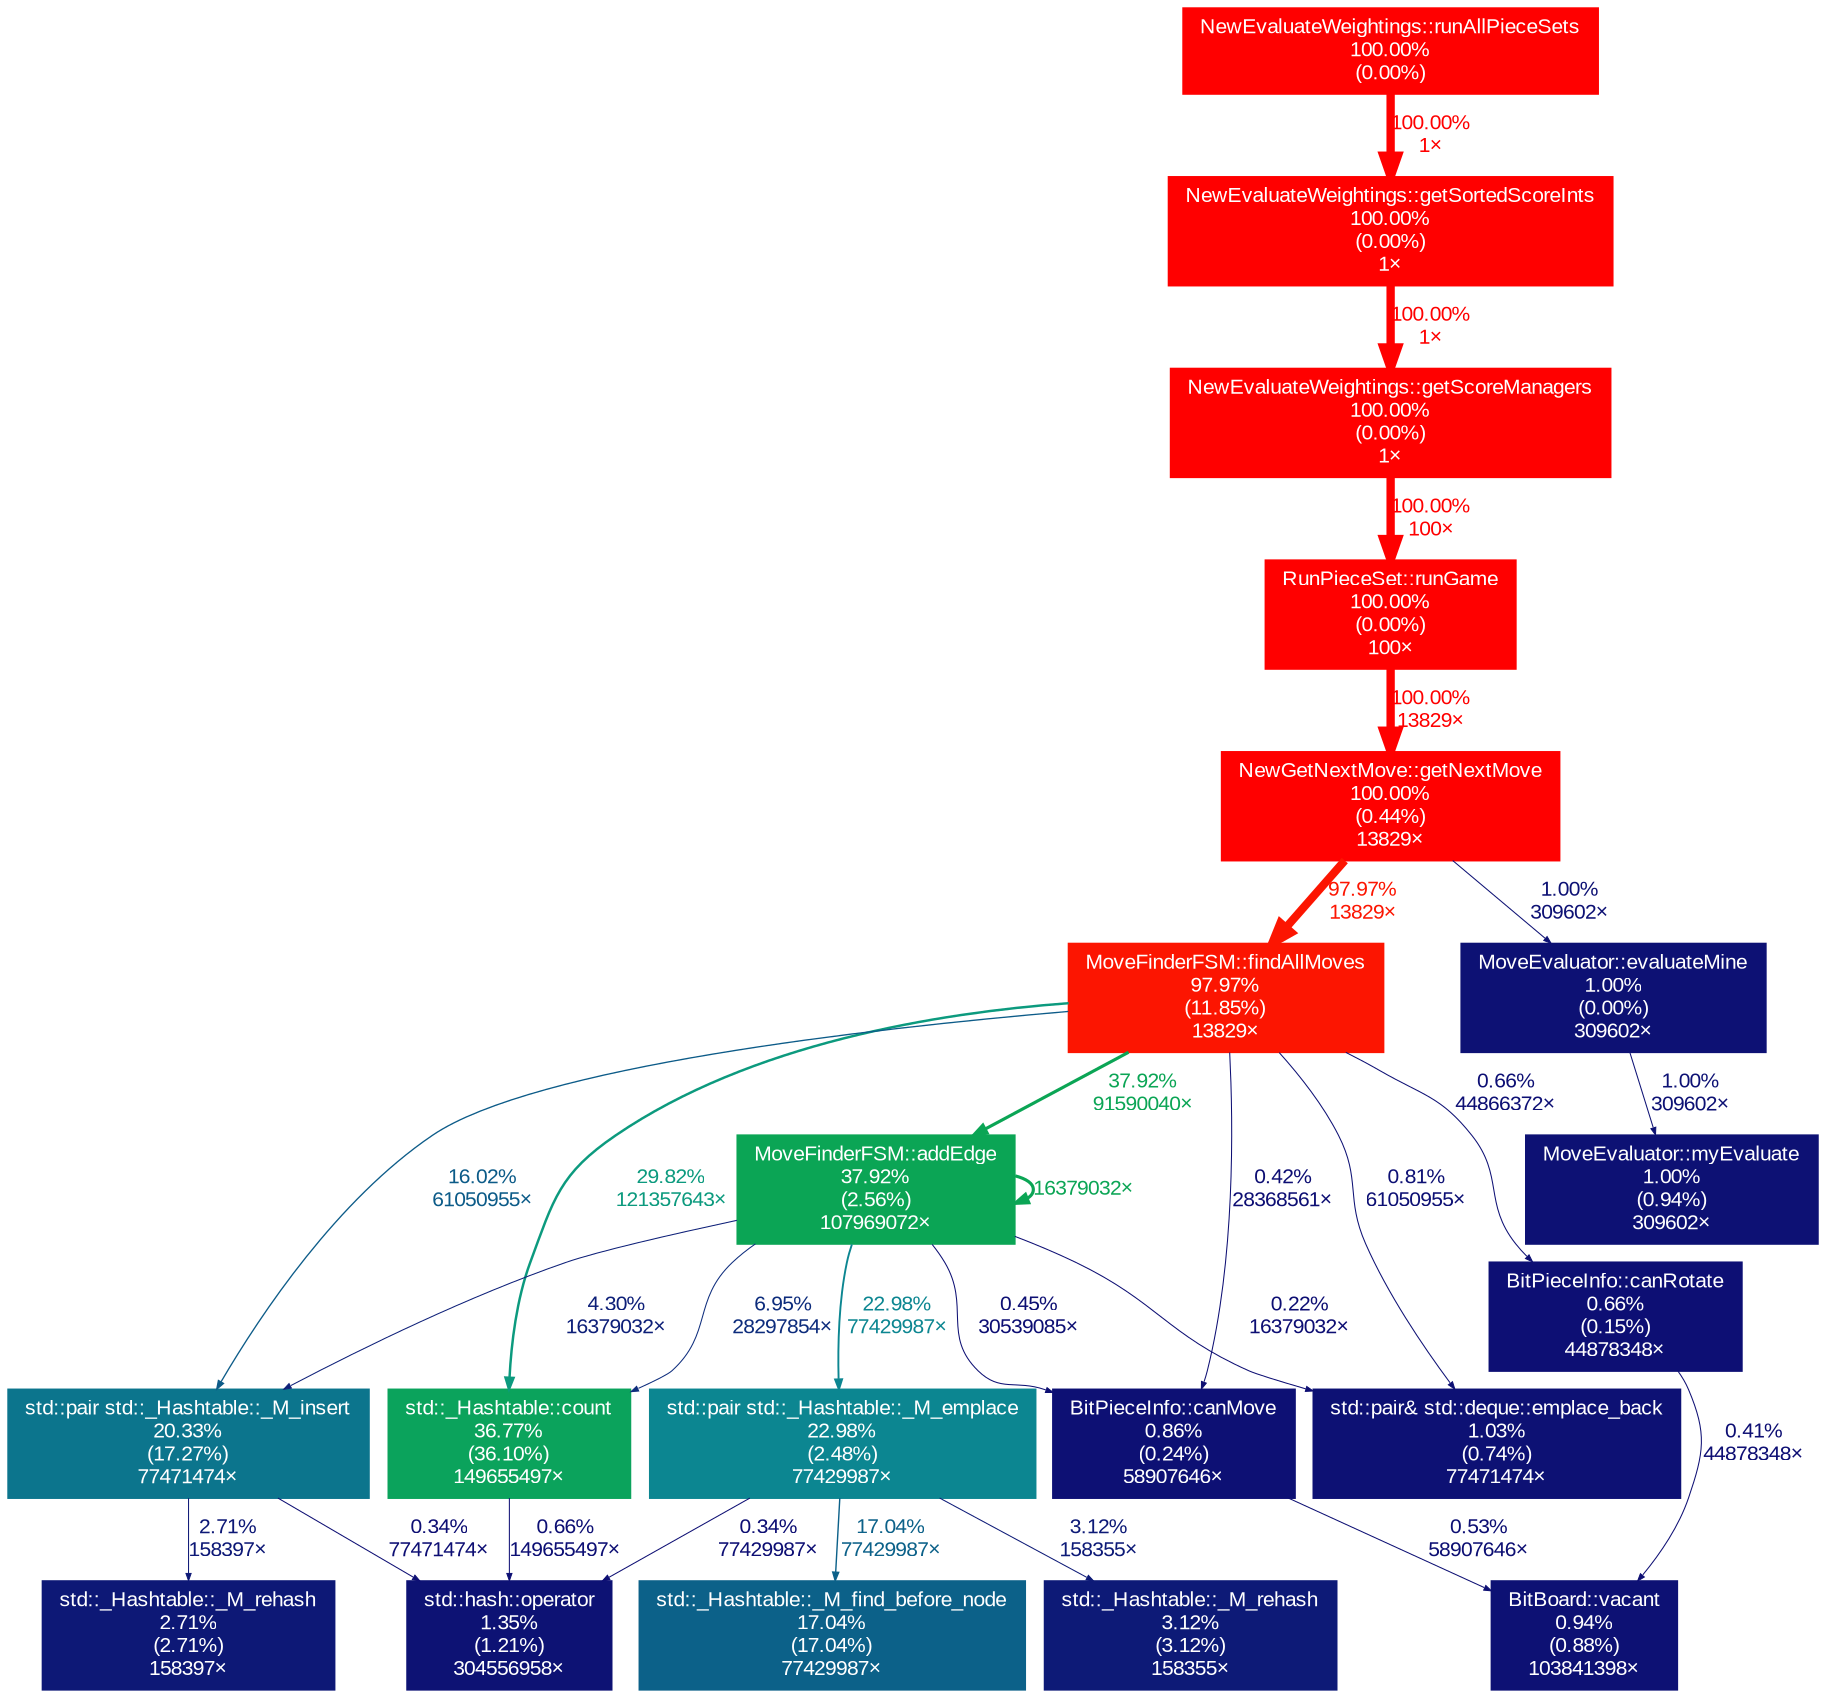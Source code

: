 digraph {
	graph [fontname=Arial, nodesep=0.125, ranksep=0.25];
	node [fontcolor=white, fontname=Arial, height=0, shape=box, style=filled, width=0];
	edge [fontname=Arial];
	1 [color="#ff0000", fontcolor="#ffffff", fontsize="10.00", label="NewEvaluateWeightings::getScoreManagers\n100.00%\n(0.00%)\n1×"];
	1 -> 4 [arrowsize="1.00", color="#ff0000", fontcolor="#ff0000", fontsize="10.00", label="100.00%\n100×", labeldistance="4.00", penwidth="4.00"];
	2 [color="#ff0000", fontcolor="#ffffff", fontsize="10.00", label="NewEvaluateWeightings::getSortedScoreInts\n100.00%\n(0.00%)\n1×"];
	2 -> 1 [arrowsize="1.00", color="#ff0000", fontcolor="#ff0000", fontsize="10.00", label="100.00%\n1×", labeldistance="4.00", penwidth="4.00"];
	3 [color="#ff0000", fontcolor="#ffffff", fontsize="10.00", label="NewEvaluateWeightings::runAllPieceSets\n100.00%\n(0.00%)"];
	3 -> 2 [arrowsize="1.00", color="#ff0000", fontcolor="#ff0000", fontsize="10.00", label="100.00%\n1×", labeldistance="4.00", penwidth="4.00"];
	4 [color="#ff0000", fontcolor="#ffffff", fontsize="10.00", label="RunPieceSet::runGame\n100.00%\n(0.00%)\n100×"];
	4 -> 5 [arrowsize="1.00", color="#ff0000", fontcolor="#ff0000", fontsize="10.00", label="100.00%\n13829×", labeldistance="4.00", penwidth="4.00"];
	5 [color="#ff0000", fontcolor="#ffffff", fontsize="10.00", label="NewGetNextMove::getNextMove\n100.00%\n(0.44%)\n13829×"];
	5 -> 6 [arrowsize="0.99", color="#fc1501", fontcolor="#fc1501", fontsize="10.00", label="97.97%\n13829×", labeldistance="3.92", penwidth="3.92"];
	5 -> 17 [arrowsize="0.35", color="#0d1174", fontcolor="#0d1174", fontsize="10.00", label="1.00%\n309602×", labeldistance="0.50", penwidth="0.50"];
	6 [color="#fc1501", fontcolor="#ffffff", fontsize="10.00", label="MoveFinderFSM::findAllMoves\n97.97%\n(11.85%)\n13829×"];
	6 -> 7 [arrowsize="0.62", color="#0ba555", fontcolor="#0ba555", fontsize="10.00", label="37.92%\n91590040×", labeldistance="1.52", penwidth="1.52"];
	6 -> 8 [arrowsize="0.55", color="#0c9a7e", fontcolor="#0c9a7e", fontsize="10.00", label="29.82%\n121357643×", labeldistance="1.19", penwidth="1.19"];
	6 -> 10 [arrowsize="0.40", color="#0c5b88", fontcolor="#0c5b88", fontsize="10.00", label="16.02%\n61050955×", labeldistance="0.64", penwidth="0.64"];
	6 -> 15 [arrowsize="0.35", color="#0d1074", fontcolor="#0d1074", fontsize="10.00", label="0.81%\n61050955×", labeldistance="0.50", penwidth="0.50"];
	6 -> 19 [arrowsize="0.35", color="#0d0e73", fontcolor="#0d0e73", fontsize="10.00", label="0.42%\n28368561×", labeldistance="0.50", penwidth="0.50"];
	6 -> 20 [arrowsize="0.35", color="#0d0f74", fontcolor="#0d0f74", fontsize="10.00", label="0.66%\n44866372×", labeldistance="0.50", penwidth="0.50"];
	7 [color="#0ba555", fontcolor="#ffffff", fontsize="10.00", label="MoveFinderFSM::addEdge\n37.92%\n(2.56%)\n107969072×"];
	7 -> 7 [arrowsize="0.62", color="#0ba555", fontcolor="#0ba555", fontsize="10.00", label="16379032×", labeldistance="1.52", penwidth="1.52"];
	7 -> 8 [arrowsize="0.35", color="#0d2c7c", fontcolor="#0d2c7c", fontsize="10.00", label="6.95%\n28297854×", labeldistance="0.50", penwidth="0.50"];
	7 -> 9 [arrowsize="0.48", color="#0c8691", fontcolor="#0c8691", fontsize="10.00", label="22.98%\n77429987×", labeldistance="0.92", penwidth="0.92"];
	7 -> 10 [arrowsize="0.35", color="#0d1f78", fontcolor="#0d1f78", fontsize="10.00", label="4.30%\n16379032×", labeldistance="0.50", penwidth="0.50"];
	7 -> 15 [arrowsize="0.35", color="#0d0e73", fontcolor="#0d0e73", fontsize="10.00", label="0.22%\n16379032×", labeldistance="0.50", penwidth="0.50"];
	7 -> 19 [arrowsize="0.35", color="#0d0f73", fontcolor="#0d0f73", fontsize="10.00", label="0.45%\n30539085×", labeldistance="0.50", penwidth="0.50"];
	8 [color="#0ba35c", fontcolor="#ffffff", fontsize="10.00", label="std::_Hashtable::count\n36.77%\n(36.10%)\n149655497×"];
	8 -> 14 [arrowsize="0.35", color="#0d0f74", fontcolor="#0d0f74", fontsize="10.00", label="0.66%\n149655497×", labeldistance="0.50", penwidth="0.50"];
	9 [color="#0c8691", fontcolor="#ffffff", fontsize="10.00", label="std::pair std::_Hashtable::_M_emplace\n22.98%\n(2.48%)\n77429987×"];
	9 -> 11 [arrowsize="0.41", color="#0c6189", fontcolor="#0c6189", fontsize="10.00", label="17.04%\n77429987×", labeldistance="0.68", penwidth="0.68"];
	9 -> 12 [arrowsize="0.35", color="#0d1a77", fontcolor="#0d1a77", fontsize="10.00", label="3.12%\n158355×", labeldistance="0.50", penwidth="0.50"];
	9 -> 14 [arrowsize="0.35", color="#0d0e73", fontcolor="#0d0e73", fontsize="10.00", label="0.34%\n77429987×", labeldistance="0.50", penwidth="0.50"];
	10 [color="#0c758d", fontcolor="#ffffff", fontsize="10.00", label="std::pair std::_Hashtable::_M_insert\n20.33%\n(17.27%)\n77471474×"];
	10 -> 13 [arrowsize="0.35", color="#0d1876", fontcolor="#0d1876", fontsize="10.00", label="2.71%\n158397×", labeldistance="0.50", penwidth="0.50"];
	10 -> 14 [arrowsize="0.35", color="#0d0e73", fontcolor="#0d0e73", fontsize="10.00", label="0.34%\n77471474×", labeldistance="0.50", penwidth="0.50"];
	11 [color="#0c6189", fontcolor="#ffffff", fontsize="10.00", label="std::_Hashtable::_M_find_before_node\n17.04%\n(17.04%)\n77429987×"];
	12 [color="#0d1a77", fontcolor="#ffffff", fontsize="10.00", label="std::_Hashtable::_M_rehash\n3.12%\n(3.12%)\n158355×"];
	13 [color="#0d1876", fontcolor="#ffffff", fontsize="10.00", label="std::_Hashtable::_M_rehash\n2.71%\n(2.71%)\n158397×"];
	14 [color="#0d1274", fontcolor="#ffffff", fontsize="10.00", label="std::hash::operator\n1.35%\n(1.21%)\n304556958×"];
	15 [color="#0d1174", fontcolor="#ffffff", fontsize="10.00", label="std::pair& std::deque::emplace_back\n1.03%\n(0.74%)\n77471474×"];
	16 [color="#0d1174", fontcolor="#ffffff", fontsize="10.00", label="MoveEvaluator::myEvaluate\n1.00%\n(0.94%)\n309602×"];
	17 [color="#0d1174", fontcolor="#ffffff", fontsize="10.00", label="MoveEvaluator::evaluateMine\n1.00%\n(0.00%)\n309602×"];
	17 -> 16 [arrowsize="0.35", color="#0d1174", fontcolor="#0d1174", fontsize="10.00", label="1.00%\n309602×", labeldistance="0.50", penwidth="0.50"];
	18 [color="#0d1174", fontcolor="#ffffff", fontsize="10.00", label="BitBoard::vacant\n0.94%\n(0.88%)\n103841398×"];
	19 [color="#0d1074", fontcolor="#ffffff", fontsize="10.00", label="BitPieceInfo::canMove\n0.86%\n(0.24%)\n58907646×"];
	19 -> 18 [arrowsize="0.35", color="#0d0f73", fontcolor="#0d0f73", fontsize="10.00", label="0.53%\n58907646×", labeldistance="0.50", penwidth="0.50"];
	20 [color="#0d0f74", fontcolor="#ffffff", fontsize="10.00", label="BitPieceInfo::canRotate\n0.66%\n(0.15%)\n44878348×"];
	20 -> 18 [arrowsize="0.35", color="#0d0e73", fontcolor="#0d0e73", fontsize="10.00", label="0.41%\n44878348×", labeldistance="0.50", penwidth="0.50"];
}
